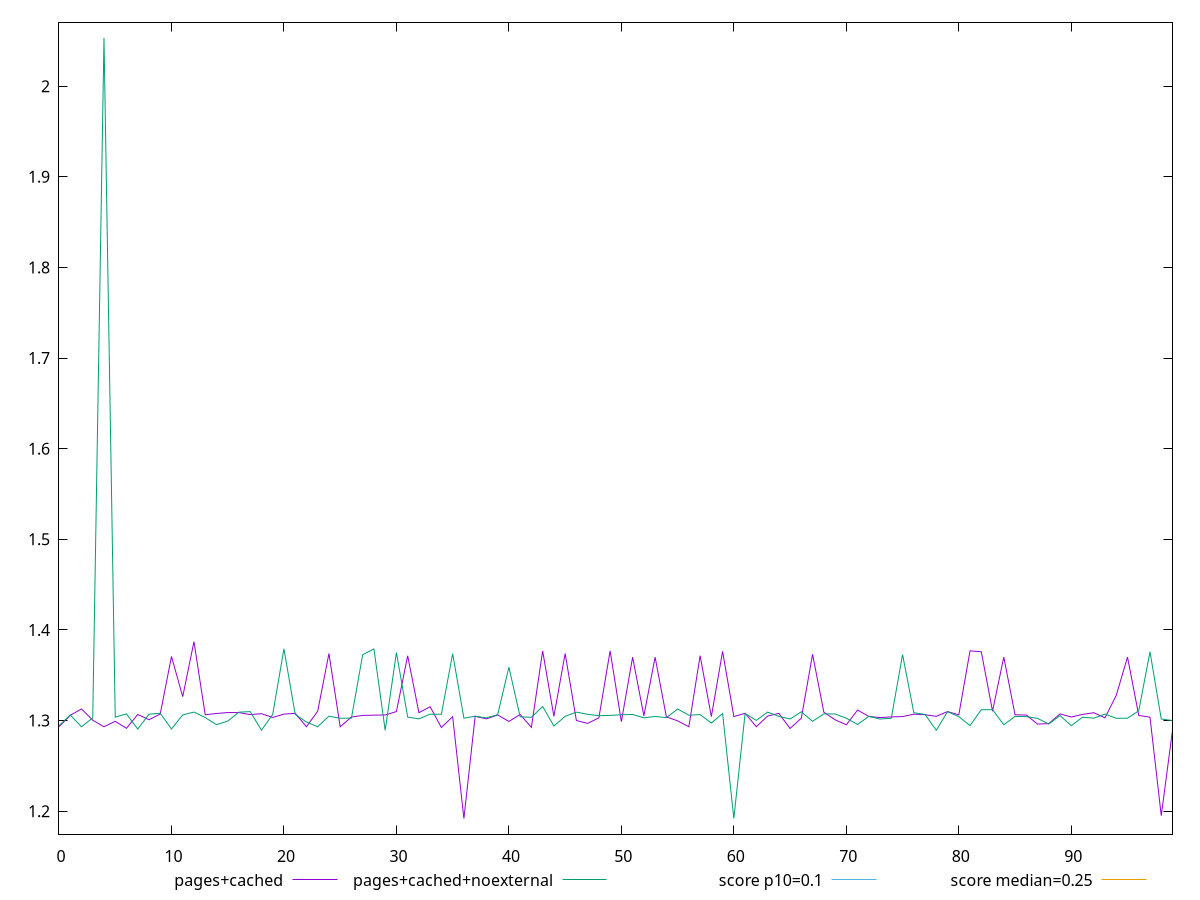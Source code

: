 reset

$pagesCached <<EOF
0 1.2931808759901258
1 1.305777336968316
2 1.312793668958876
3 1.3004324679904515
4 1.2931442548963759
5 1.2991701049804687
6 1.2914500817192927
7 1.306716032240126
8 1.3009461754692924
9 1.3072157067192927
10 1.3707226511637371
11 1.3263847605387367
12 1.3870643259684245
13 1.3063448842366534
14 1.3078132002088758
15 1.3088278486463758
16 1.308802023993598
17 1.306579313490126
18 1.3075802900526259
19 1.303423334757487
20 1.307097162882487
21 1.307997770521376
22 1.293180875990126
23 1.310253629896376
24 1.3739815351698133
25 1.2931808759901258
26 1.303887690226237
27 1.3056710561116536
28 1.305942391289605
29 1.306167475382487
30 1.309902067396376
31 1.3715313398573135
32 1.3086838056776258
33 1.315255854288737
34 1.292310053507487
35 1.304307340833876
36 1.1918958960639103
37 1.3047159779866537
38 1.301872063530816
39 1.3062218373616536
40 1.298992872450087
41 1.3067400851779514
42 1.292447043524848
43 1.3769016062418622
44 1.304611540052626
45 1.3739595625135634
46 1.3000654839409724
47 1.2968852810329863
48 1.302973356458876
49 1.3769448191324871
50 1.2987858022054037
51 1.3699396650526259
52 1.305221674601237
53 1.3699462568495009
54 1.3040924970838759
55 1.2996992136637369
56 1.2931442548963759
57 1.3715752851698135
58 1.3043781416151259
59 1.3763421308729387
60 1.3043781416151259
61 1.307997770521376
62 1.2931808759901258
63 1.3049431355794272
64 1.3079465009901257
65 1.291294916788737
66 1.302674040052626
67 1.3731037546793619
68 1.3092670305040148
69 1.3008771650526259
70 1.2953083173963758
71 1.3115778486463758
72 1.3045727488199872
73 1.303259760538737
74 1.3040924970838759
75 1.3043966420491537
76 1.3070323842366538
77 1.306464567396376
78 1.304609369913737
79 1.309929139879015
80 1.3062745717366537
81 1.3769298044840494
82 1.3759346059163413
83 1.310356168958876
84 1.3700765058729385
85 1.3063473798963758
86 1.306097162882487
87 1.2961335127088758
88 1.2965915205213758
89 1.3073957739935982
90 1.303948237101237
91 1.3067784779866536
92 1.308650873819987
93 1.3030256025526257
94 1.327836908976237
95 1.3700188886854385
96 1.3056669871012372
97 1.3036861928304038
98 1.1950497724745006
99 1.2892389814588758
EOF

$pagesCachedNoexternal <<EOF
0 1.2943427140977648
1 1.3061308542887369
2 1.2931808759901258
3 1.3029389055040148
4 2.0533377278645832
5 1.3037218373616537
6 1.3073601277669271
7 1.2905864342583548
8 1.3070002661810982
9 1.308034391615126
10 1.2906916181776258
11 1.306250483194987
12 1.309389643351237
13 1.3033088056776259
14 1.2954456854926217
15 1.2993875800238717
16 1.309289328681098
17 1.309882807413737
18 1.289334196302626
19 1.3067530873616537
20 1.3791619822184247
21 1.306848627726237
22 1.298385465833876
23 1.2931808759901258
24 1.304797846476237
25 1.3025568525526259
26 1.3026621636284723
27 1.3726226484510635
28 1.3790344865587023
29 1.2892389814588758
30 1.3750524580213757
31 1.303833979288737
32 1.3018732588026258
33 1.307020014444987
34 1.3069723256429038
35 1.373873502943251
36 1.3026071455213757
37 1.3047913903130426
38 1.302991422865126
39 1.3064320153130424
40 1.3589486033121747
41 1.3041095869276256
42 1.303586908976237
43 1.315492670694987
44 1.2940105336507162
45 1.304685758802626
46 1.3093066355387368
47 1.3068748864067927
48 1.3053593156602648
49 1.3057370283338758
50 1.3063614857991537
51 1.306768061319987
52 1.302991422865126
53 1.3045734541151257
54 1.3031990509033204
55 1.3127658911810982
56 1.305903803507487
57 1.306602533976237
58 1.297263441297743
59 1.3077677357991537
60 1.1919325171576605
61 1.3078111928304037
62 1.300191129896376
63 1.309340326944987
64 1.3045979224310982
65 1.301726774427626
66 1.309674799601237
67 1.2991847534179688
68 1.3073721923828125
69 1.307250700208876
70 1.302600797865126
71 1.295663547092014
72 1.3045727488199872
73 1.3016504313151043
74 1.3025568525526259
75 1.3728196156819663
76 1.3086664988199872
77 1.306709467569987
78 1.2892756025526257
79 1.309789545694987
80 1.304311028374566
81 1.294446500990126
82 1.311977045694987
83 1.3120188208685981
84 1.2954251793755425
85 1.3045494740804038
86 1.3043781416151259
87 1.302408198038737
88 1.296215326944987
89 1.3054865400526259
90 1.2943427140977648
91 1.303719029744466
92 1.3026374189588759
93 1.307185053507487
94 1.302478998819987
95 1.3025978139241536
96 1.310776362101237
97 1.3759057973225912
98 1.301690153333876
99 1.3000363447401257
EOF

set key outside below
set xrange [0:99]
set yrange [1.174667059427897:2.070566564500597]
set trange [1.174667059427897:2.070566564500597]
set terminal svg size 640, 520 enhanced background rgb 'white'
set output "reprap/cumulative-layout-shift/comparison/line/1_vs_2.svg"

plot $pagesCached title "pages+cached" with line, \
     $pagesCachedNoexternal title "pages+cached+noexternal" with line, \
     0.1 title "score p10=0.1", \
     0.25 title "score median=0.25"

reset
